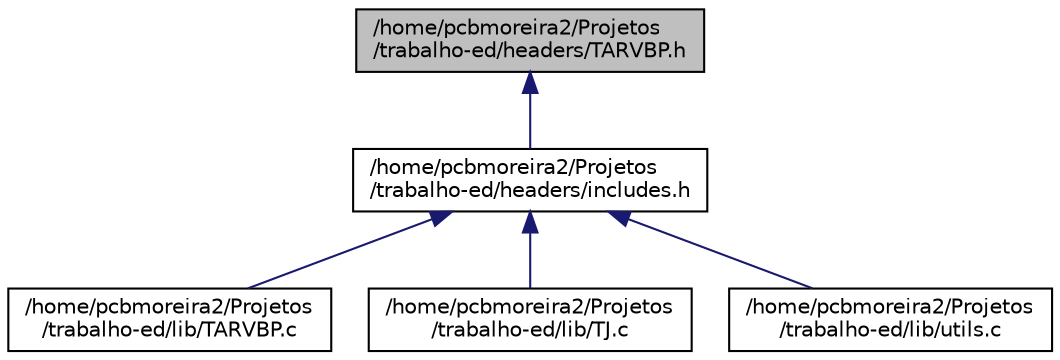digraph "/home/pcbmoreira2/Projetos/trabalho-ed/headers/TARVBP.h"
{
 // LATEX_PDF_SIZE
  edge [fontname="Helvetica",fontsize="10",labelfontname="Helvetica",labelfontsize="10"];
  node [fontname="Helvetica",fontsize="10",shape=record];
  Node1 [label="/home/pcbmoreira2/Projetos\l/trabalho-ed/headers/TARVBP.h",height=0.2,width=0.4,color="black", fillcolor="grey75", style="filled", fontcolor="black",tooltip="Arquivo cabeçalho da árvore B+."];
  Node1 -> Node2 [dir="back",color="midnightblue",fontsize="10",style="solid"];
  Node2 [label="/home/pcbmoreira2/Projetos\l/trabalho-ed/headers/includes.h",height=0.2,width=0.4,color="black", fillcolor="white", style="filled",URL="$includes_8h_source.html",tooltip=" "];
  Node2 -> Node3 [dir="back",color="midnightblue",fontsize="10",style="solid"];
  Node3 [label="/home/pcbmoreira2/Projetos\l/trabalho-ed/lib/TARVBP.c",height=0.2,width=0.4,color="black", fillcolor="white", style="filled",URL="$TARVBP_8c.html",tooltip="Funções relacionadas ao funcionamento da Árvore B+."];
  Node2 -> Node4 [dir="back",color="midnightblue",fontsize="10",style="solid"];
  Node4 [label="/home/pcbmoreira2/Projetos\l/trabalho-ed/lib/TJ.c",height=0.2,width=0.4,color="black", fillcolor="white", style="filled",URL="$TJ_8c.html",tooltip="Implementação das funções relacionadas ao TJ."];
  Node2 -> Node5 [dir="back",color="midnightblue",fontsize="10",style="solid"];
  Node5 [label="/home/pcbmoreira2/Projetos\l/trabalho-ed/lib/utils.c",height=0.2,width=0.4,color="black", fillcolor="white", style="filled",URL="$utils_8c.html",tooltip="Biblioteca que vamos compor para uma série de utilidades que não estão diretamente relacionadas à cri..."];
}
